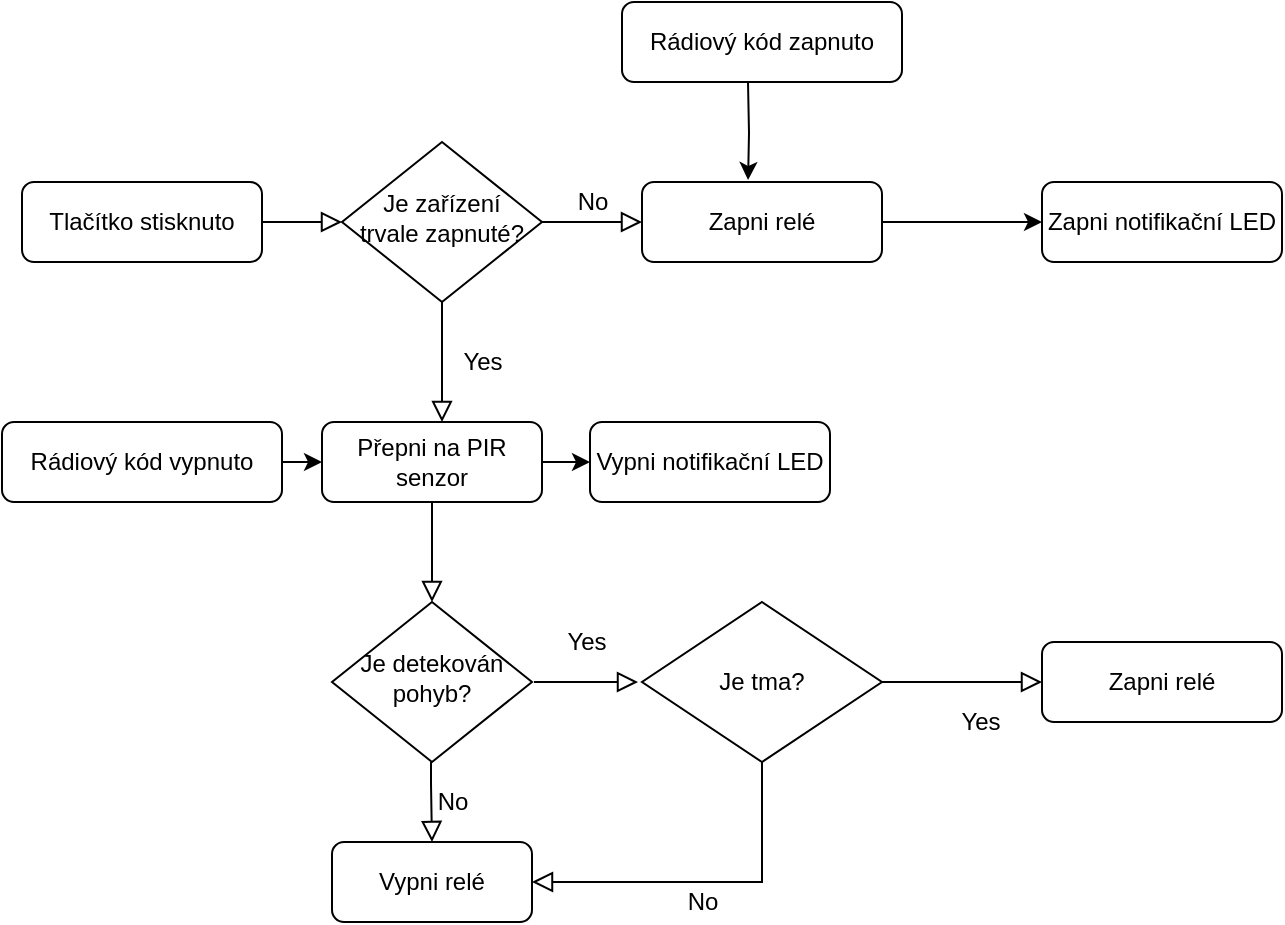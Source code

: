 <mxfile version="14.4.0" type="device"><diagram id="C5RBs43oDa-KdzZeNtuy" name="Page-1"><mxGraphModel dx="1646" dy="908" grid="1" gridSize="10" guides="1" tooltips="1" connect="1" arrows="1" fold="1" page="1" pageScale="1" pageWidth="827" pageHeight="1169" math="0" shadow="0"><root><mxCell id="WIyWlLk6GJQsqaUBKTNV-0"/><mxCell id="WIyWlLk6GJQsqaUBKTNV-1" parent="WIyWlLk6GJQsqaUBKTNV-0"/><mxCell id="WIyWlLk6GJQsqaUBKTNV-2" value="" style="rounded=0;html=1;jettySize=auto;orthogonalLoop=1;fontSize=12;endArrow=block;endFill=0;endSize=8;strokeWidth=1;shadow=0;labelBackgroundColor=none;edgeStyle=orthogonalEdgeStyle;" parent="WIyWlLk6GJQsqaUBKTNV-1" source="WIyWlLk6GJQsqaUBKTNV-3" target="WIyWlLk6GJQsqaUBKTNV-6" edge="1"><mxGeometry relative="1" as="geometry"/></mxCell><mxCell id="WIyWlLk6GJQsqaUBKTNV-3" value="Tlačítko stisknuto" style="rounded=1;whiteSpace=wrap;html=1;fontSize=12;glass=0;strokeWidth=1;shadow=0;" parent="WIyWlLk6GJQsqaUBKTNV-1" vertex="1"><mxGeometry x="10" y="190" width="120" height="40" as="geometry"/></mxCell><mxCell id="WIyWlLk6GJQsqaUBKTNV-4" value="Yes" style="rounded=0;html=1;jettySize=auto;orthogonalLoop=1;fontSize=12;endArrow=block;endFill=0;endSize=8;strokeWidth=1;shadow=0;labelBackgroundColor=none;edgeStyle=orthogonalEdgeStyle;" parent="WIyWlLk6GJQsqaUBKTNV-1" source="WIyWlLk6GJQsqaUBKTNV-6" edge="1"><mxGeometry y="20" relative="1" as="geometry"><mxPoint as="offset"/><mxPoint x="220" y="310" as="targetPoint"/></mxGeometry></mxCell><mxCell id="WIyWlLk6GJQsqaUBKTNV-5" value="No" style="edgeStyle=orthogonalEdgeStyle;rounded=0;html=1;jettySize=auto;orthogonalLoop=1;fontSize=12;endArrow=block;endFill=0;endSize=8;strokeWidth=1;shadow=0;labelBackgroundColor=none;" parent="WIyWlLk6GJQsqaUBKTNV-1" source="WIyWlLk6GJQsqaUBKTNV-6" target="WIyWlLk6GJQsqaUBKTNV-7" edge="1"><mxGeometry y="10" relative="1" as="geometry"><mxPoint as="offset"/></mxGeometry></mxCell><mxCell id="WIyWlLk6GJQsqaUBKTNV-6" value="Je zařízení trvale zapnuté?" style="rhombus;whiteSpace=wrap;html=1;shadow=0;fontFamily=Helvetica;fontSize=12;align=center;strokeWidth=1;spacing=6;spacingTop=-4;" parent="WIyWlLk6GJQsqaUBKTNV-1" vertex="1"><mxGeometry x="170" y="170" width="100" height="80" as="geometry"/></mxCell><mxCell id="CafdWivAWeGt_8Ua2raY-3" value="" style="edgeStyle=orthogonalEdgeStyle;rounded=0;orthogonalLoop=1;jettySize=auto;html=1;fontSize=12;" edge="1" parent="WIyWlLk6GJQsqaUBKTNV-1" source="WIyWlLk6GJQsqaUBKTNV-7" target="CafdWivAWeGt_8Ua2raY-2"><mxGeometry relative="1" as="geometry"/></mxCell><mxCell id="WIyWlLk6GJQsqaUBKTNV-7" value="Zapni relé" style="rounded=1;whiteSpace=wrap;html=1;fontSize=12;glass=0;strokeWidth=1;shadow=0;" parent="WIyWlLk6GJQsqaUBKTNV-1" vertex="1"><mxGeometry x="320" y="190" width="120" height="40" as="geometry"/></mxCell><mxCell id="CafdWivAWeGt_8Ua2raY-39" style="edgeStyle=orthogonalEdgeStyle;rounded=0;orthogonalLoop=1;jettySize=auto;html=1;exitX=1;exitY=0.5;exitDx=0;exitDy=0;entryX=0;entryY=0.5;entryDx=0;entryDy=0;fontSize=12;" edge="1" parent="WIyWlLk6GJQsqaUBKTNV-1" source="WIyWlLk6GJQsqaUBKTNV-11" target="CafdWivAWeGt_8Ua2raY-37"><mxGeometry relative="1" as="geometry"/></mxCell><mxCell id="WIyWlLk6GJQsqaUBKTNV-11" value="Přepni na PIR senzor" style="rounded=1;whiteSpace=wrap;html=1;fontSize=12;glass=0;strokeWidth=1;shadow=0;" parent="WIyWlLk6GJQsqaUBKTNV-1" vertex="1"><mxGeometry x="160" y="310" width="110" height="40" as="geometry"/></mxCell><mxCell id="CafdWivAWeGt_8Ua2raY-2" value="Zapni notifikační LED" style="whiteSpace=wrap;html=1;rounded=1;shadow=0;strokeWidth=1;glass=0;fontSize=12;" vertex="1" parent="WIyWlLk6GJQsqaUBKTNV-1"><mxGeometry x="520" y="190" width="120" height="40" as="geometry"/></mxCell><mxCell id="CafdWivAWeGt_8Ua2raY-10" value="Yes" style="rounded=0;html=1;jettySize=auto;orthogonalLoop=1;fontSize=12;endArrow=block;endFill=0;endSize=8;strokeWidth=1;shadow=0;labelBackgroundColor=none;edgeStyle=orthogonalEdgeStyle;" edge="1" parent="WIyWlLk6GJQsqaUBKTNV-1"><mxGeometry y="20" relative="1" as="geometry"><mxPoint as="offset"/><mxPoint x="266" y="440" as="sourcePoint"/><mxPoint x="318" y="440" as="targetPoint"/><Array as="points"><mxPoint x="318" y="440"/></Array></mxGeometry></mxCell><mxCell id="CafdWivAWeGt_8Ua2raY-11" value="Je detekován pohyb?" style="rhombus;whiteSpace=wrap;html=1;shadow=0;fontFamily=Helvetica;fontSize=12;align=center;strokeWidth=1;spacing=6;spacingTop=-4;" vertex="1" parent="WIyWlLk6GJQsqaUBKTNV-1"><mxGeometry x="165" y="400" width="100" height="80" as="geometry"/></mxCell><mxCell id="CafdWivAWeGt_8Ua2raY-16" value="" style="rounded=0;html=1;jettySize=auto;orthogonalLoop=1;fontSize=12;endArrow=block;endFill=0;endSize=8;strokeWidth=1;shadow=0;labelBackgroundColor=none;edgeStyle=orthogonalEdgeStyle;exitX=0.5;exitY=1;exitDx=0;exitDy=0;entryX=0.5;entryY=0;entryDx=0;entryDy=0;" edge="1" parent="WIyWlLk6GJQsqaUBKTNV-1" source="WIyWlLk6GJQsqaUBKTNV-11" target="CafdWivAWeGt_8Ua2raY-11"><mxGeometry relative="1" as="geometry"><mxPoint x="219.5" y="360" as="sourcePoint"/><mxPoint x="220" y="390" as="targetPoint"/></mxGeometry></mxCell><mxCell id="CafdWivAWeGt_8Ua2raY-19" value="Je tma?" style="rhombus;whiteSpace=wrap;html=1;fontSize=12;" vertex="1" parent="WIyWlLk6GJQsqaUBKTNV-1"><mxGeometry x="320" y="400" width="120" height="80" as="geometry"/></mxCell><mxCell id="CafdWivAWeGt_8Ua2raY-21" value="Yes" style="rounded=0;html=1;jettySize=auto;orthogonalLoop=1;fontSize=12;endArrow=block;endFill=0;endSize=8;strokeWidth=1;shadow=0;labelBackgroundColor=none;edgeStyle=orthogonalEdgeStyle;entryX=0;entryY=0.5;entryDx=0;entryDy=0;" edge="1" parent="WIyWlLk6GJQsqaUBKTNV-1" source="CafdWivAWeGt_8Ua2raY-19" target="CafdWivAWeGt_8Ua2raY-40"><mxGeometry x="0.231" y="-20" relative="1" as="geometry"><mxPoint as="offset"/><mxPoint x="540" y="570" as="sourcePoint"/><mxPoint x="540" y="440" as="targetPoint"/><Array as="points"/></mxGeometry></mxCell><mxCell id="CafdWivAWeGt_8Ua2raY-22" value="No" style="edgeStyle=orthogonalEdgeStyle;rounded=0;html=1;jettySize=auto;orthogonalLoop=1;fontSize=12;endArrow=block;endFill=0;endSize=8;strokeWidth=1;shadow=0;labelBackgroundColor=none;" edge="1" parent="WIyWlLk6GJQsqaUBKTNV-1"><mxGeometry x="0.016" y="10" relative="1" as="geometry"><mxPoint as="offset"/><mxPoint x="214.5" y="480" as="sourcePoint"/><mxPoint x="215" y="520" as="targetPoint"/><Array as="points"><mxPoint x="214.5" y="491"/><mxPoint x="214.5" y="491"/></Array></mxGeometry></mxCell><mxCell id="CafdWivAWeGt_8Ua2raY-24" value="Vypni relé" style="rounded=1;whiteSpace=wrap;html=1;fontSize=12;" vertex="1" parent="WIyWlLk6GJQsqaUBKTNV-1"><mxGeometry x="165" y="520" width="100" height="40" as="geometry"/></mxCell><mxCell id="CafdWivAWeGt_8Ua2raY-28" value="No" style="edgeStyle=orthogonalEdgeStyle;rounded=0;html=1;jettySize=auto;orthogonalLoop=1;fontSize=12;endArrow=block;endFill=0;endSize=8;strokeWidth=1;shadow=0;labelBackgroundColor=none;exitX=0.5;exitY=1;exitDx=0;exitDy=0;entryX=1;entryY=0.5;entryDx=0;entryDy=0;" edge="1" parent="WIyWlLk6GJQsqaUBKTNV-1" source="CafdWivAWeGt_8Ua2raY-19" target="CafdWivAWeGt_8Ua2raY-24"><mxGeometry x="0.029" y="10" relative="1" as="geometry"><mxPoint as="offset"/><mxPoint x="400" y="490" as="sourcePoint"/><mxPoint x="130" y="550" as="targetPoint"/><Array as="points"><mxPoint x="380" y="540"/></Array></mxGeometry></mxCell><mxCell id="CafdWivAWeGt_8Ua2raY-33" value="" style="edgeStyle=orthogonalEdgeStyle;rounded=0;orthogonalLoop=1;jettySize=auto;html=1;fontSize=12;entryX=0.442;entryY=-0.025;entryDx=0;entryDy=0;entryPerimeter=0;" edge="1" parent="WIyWlLk6GJQsqaUBKTNV-1" target="WIyWlLk6GJQsqaUBKTNV-7"><mxGeometry relative="1" as="geometry"><mxPoint x="373" y="140" as="sourcePoint"/></mxGeometry></mxCell><mxCell id="CafdWivAWeGt_8Ua2raY-32" value="Rádiový kód zapnuto" style="rounded=1;whiteSpace=wrap;html=1;fontSize=12;" vertex="1" parent="WIyWlLk6GJQsqaUBKTNV-1"><mxGeometry x="310" y="100" width="140" height="40" as="geometry"/></mxCell><mxCell id="CafdWivAWeGt_8Ua2raY-35" value="" style="edgeStyle=orthogonalEdgeStyle;rounded=0;orthogonalLoop=1;jettySize=auto;html=1;fontSize=12;" edge="1" parent="WIyWlLk6GJQsqaUBKTNV-1" source="CafdWivAWeGt_8Ua2raY-34"><mxGeometry relative="1" as="geometry"><mxPoint x="160" y="330" as="targetPoint"/></mxGeometry></mxCell><mxCell id="CafdWivAWeGt_8Ua2raY-34" value="Rádiový kód vypnuto" style="rounded=1;whiteSpace=wrap;html=1;fontSize=12;" vertex="1" parent="WIyWlLk6GJQsqaUBKTNV-1"><mxGeometry y="310" width="140" height="40" as="geometry"/></mxCell><mxCell id="CafdWivAWeGt_8Ua2raY-37" value="Vypni notifikační LED" style="rounded=1;whiteSpace=wrap;html=1;fontSize=12;" vertex="1" parent="WIyWlLk6GJQsqaUBKTNV-1"><mxGeometry x="294" y="310" width="120" height="40" as="geometry"/></mxCell><mxCell id="CafdWivAWeGt_8Ua2raY-40" value="Zapni relé" style="rounded=1;whiteSpace=wrap;html=1;fontSize=12;glass=0;strokeWidth=1;shadow=0;" vertex="1" parent="WIyWlLk6GJQsqaUBKTNV-1"><mxGeometry x="520" y="420" width="120" height="40" as="geometry"/></mxCell></root></mxGraphModel></diagram></mxfile>
